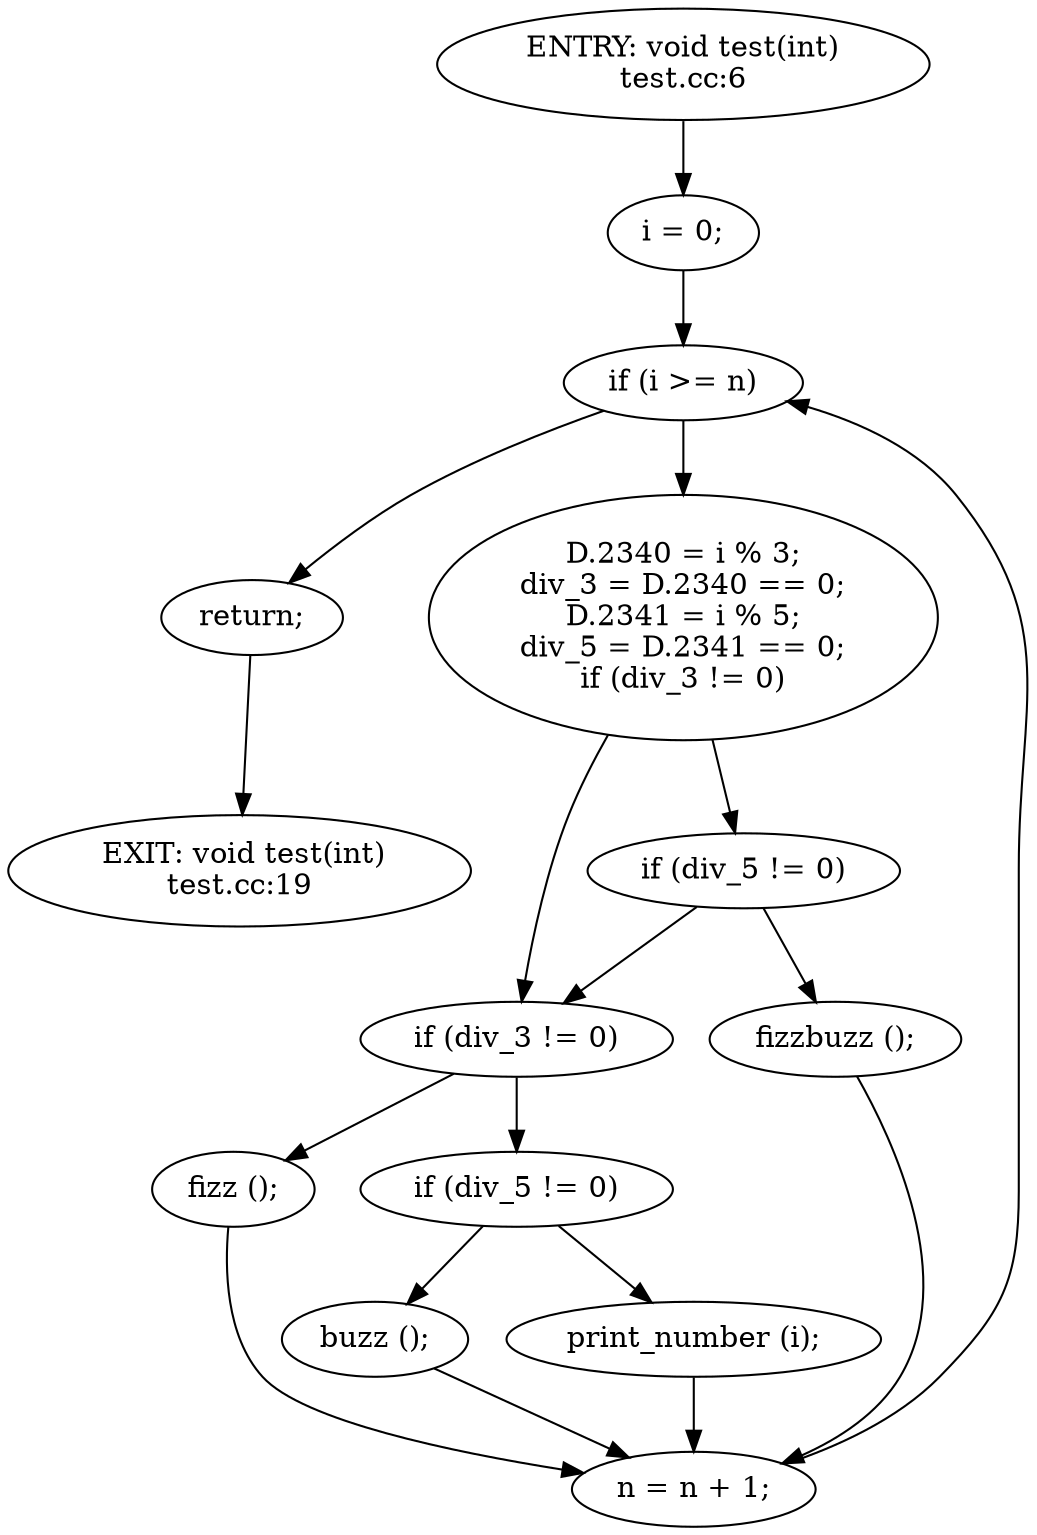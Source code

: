 digraph cfg {
subgraph fun_0x2b07e77b91f8 {
bb_0x2b07e77b91f8_0[label="ENTRY: void test(int)
test.cc:6"];
bb_0x2b07e77b91f8_0 -> bb_0x2b07e77b91f8_2;
bb_0x2b07e77b91f8_2[label="i = 0;
"];
bb_0x2b07e77b91f8_2 -> bb_0x2b07e77b91f8_3;
bb_0x2b07e77b91f8_3[label="if (i >= n)
"];
bb_0x2b07e77b91f8_3 -> bb_0x2b07e77b91f8_13;
bb_0x2b07e77b91f8_3 -> bb_0x2b07e77b91f8_4;
bb_0x2b07e77b91f8_4[label="D.2340 = i % 3;
div_3 = D.2340 == 0;
D.2341 = i % 5;
div_5 = D.2341 == 0;
if (div_3 != 0)
"];
bb_0x2b07e77b91f8_4 -> bb_0x2b07e77b91f8_5;
bb_0x2b07e77b91f8_4 -> bb_0x2b07e77b91f8_7;
bb_0x2b07e77b91f8_5[label="if (div_5 != 0)
"];
bb_0x2b07e77b91f8_5 -> bb_0x2b07e77b91f8_6;
bb_0x2b07e77b91f8_5 -> bb_0x2b07e77b91f8_7;
bb_0x2b07e77b91f8_6[label="fizzbuzz ();
"];
bb_0x2b07e77b91f8_6 -> bb_0x2b07e77b91f8_12;
bb_0x2b07e77b91f8_7[label="if (div_3 != 0)
"];
bb_0x2b07e77b91f8_7 -> bb_0x2b07e77b91f8_8;
bb_0x2b07e77b91f8_7 -> bb_0x2b07e77b91f8_9;
bb_0x2b07e77b91f8_8[label="fizz ();
"];
bb_0x2b07e77b91f8_8 -> bb_0x2b07e77b91f8_12;
bb_0x2b07e77b91f8_9[label="if (div_5 != 0)
"];
bb_0x2b07e77b91f8_9 -> bb_0x2b07e77b91f8_10;
bb_0x2b07e77b91f8_9 -> bb_0x2b07e77b91f8_11;
bb_0x2b07e77b91f8_10[label="buzz ();
"];
bb_0x2b07e77b91f8_10 -> bb_0x2b07e77b91f8_12;
bb_0x2b07e77b91f8_11[label="print_number (i);
"];
bb_0x2b07e77b91f8_11 -> bb_0x2b07e77b91f8_12;
bb_0x2b07e77b91f8_12[label="n = n + 1;
"];
bb_0x2b07e77b91f8_12 -> bb_0x2b07e77b91f8_3;
bb_0x2b07e77b91f8_13[label="return;
"];
bb_0x2b07e77b91f8_13 -> bb_0x2b07e77b91f8_1;
bb_0x2b07e77b91f8_1[label=" EXIT: void test(int)
test.cc:19"];
}
}

